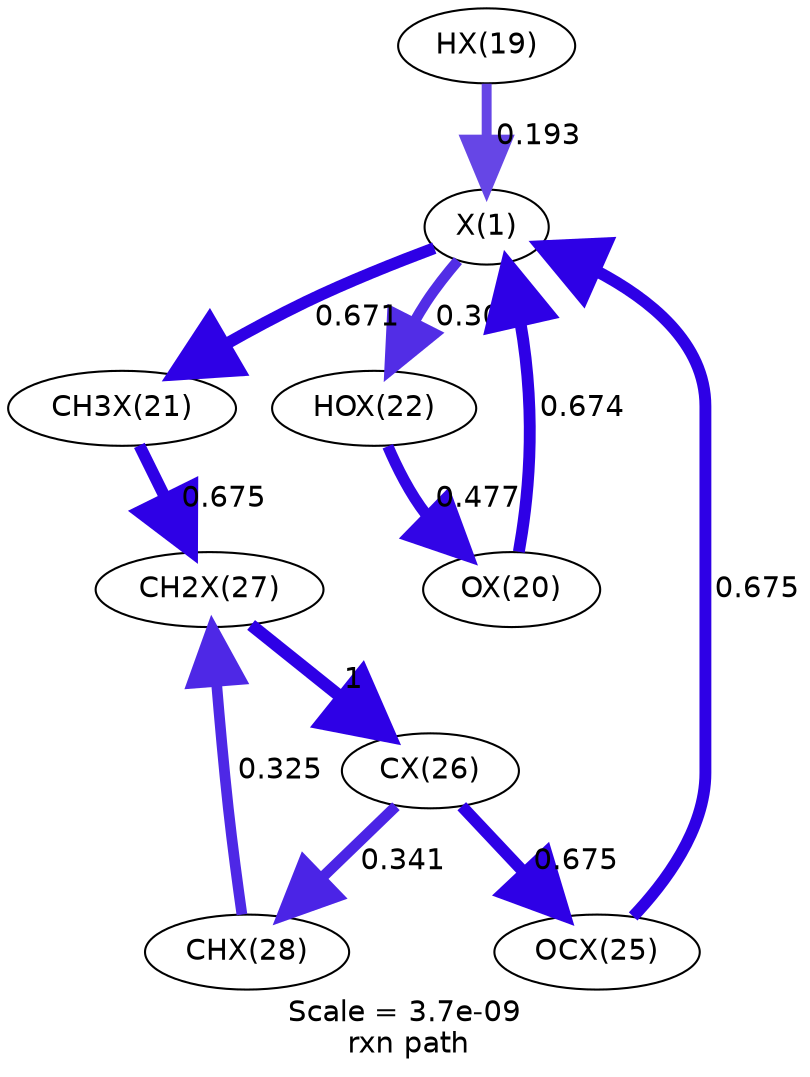 digraph reaction_paths {
center=1;
s23 -> s22[fontname="Helvetica", penwidth=4.76, arrowsize=2.38, color="0.7, 0.693, 0.9"
, label=" 0.193"];
s24 -> s22[fontname="Helvetica", penwidth=5.7, arrowsize=2.85, color="0.7, 1.17, 0.9"
, label=" 0.674"];
s22 -> s26[fontname="Helvetica", penwidth=5.1, arrowsize=2.55, color="0.7, 0.804, 0.9"
, label=" 0.304"];
s22 -> s25[fontname="Helvetica", penwidth=5.7, arrowsize=2.85, color="0.7, 1.17, 0.9"
, label=" 0.671"];
s29 -> s22[fontname="Helvetica", penwidth=5.7, arrowsize=2.85, color="0.7, 1.17, 0.9"
, label=" 0.675"];
s26 -> s24[fontname="Helvetica", penwidth=5.44, arrowsize=2.72, color="0.7, 0.977, 0.9"
, label=" 0.477"];
s25 -> s31[fontname="Helvetica", penwidth=5.7, arrowsize=2.85, color="0.7, 1.17, 0.9"
, label=" 0.675"];
s32 -> s31[fontname="Helvetica", penwidth=5.15, arrowsize=2.58, color="0.7, 0.825, 0.9"
, label=" 0.325"];
s31 -> s30[fontname="Helvetica", penwidth=6, arrowsize=3, color="0.7, 1.5, 0.9"
, label=" 1"];
s30 -> s32[fontname="Helvetica", penwidth=5.19, arrowsize=2.59, color="0.7, 0.841, 0.9"
, label=" 0.341"];
s30 -> s29[fontname="Helvetica", penwidth=5.7, arrowsize=2.85, color="0.7, 1.17, 0.9"
, label=" 0.675"];
s22 [ fontname="Helvetica", label="X(1)"];
s23 [ fontname="Helvetica", label="HX(19)"];
s24 [ fontname="Helvetica", label="OX(20)"];
s25 [ fontname="Helvetica", label="CH3X(21)"];
s26 [ fontname="Helvetica", label="HOX(22)"];
s29 [ fontname="Helvetica", label="OCX(25)"];
s30 [ fontname="Helvetica", label="CX(26)"];
s31 [ fontname="Helvetica", label="CH2X(27)"];
s32 [ fontname="Helvetica", label="CHX(28)"];
 label = "Scale = 3.7e-09\l rxn path";
 fontname = "Helvetica";
}
